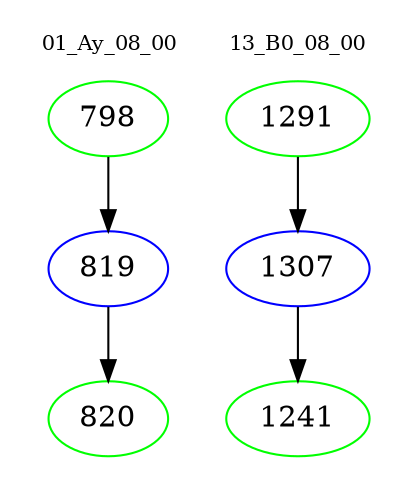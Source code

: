 digraph{
subgraph cluster_0 {
color = white
label = "01_Ay_08_00";
fontsize=10;
T0_798 [label="798", color="green"]
T0_798 -> T0_819 [color="black"]
T0_819 [label="819", color="blue"]
T0_819 -> T0_820 [color="black"]
T0_820 [label="820", color="green"]
}
subgraph cluster_1 {
color = white
label = "13_B0_08_00";
fontsize=10;
T1_1291 [label="1291", color="green"]
T1_1291 -> T1_1307 [color="black"]
T1_1307 [label="1307", color="blue"]
T1_1307 -> T1_1241 [color="black"]
T1_1241 [label="1241", color="green"]
}
}
